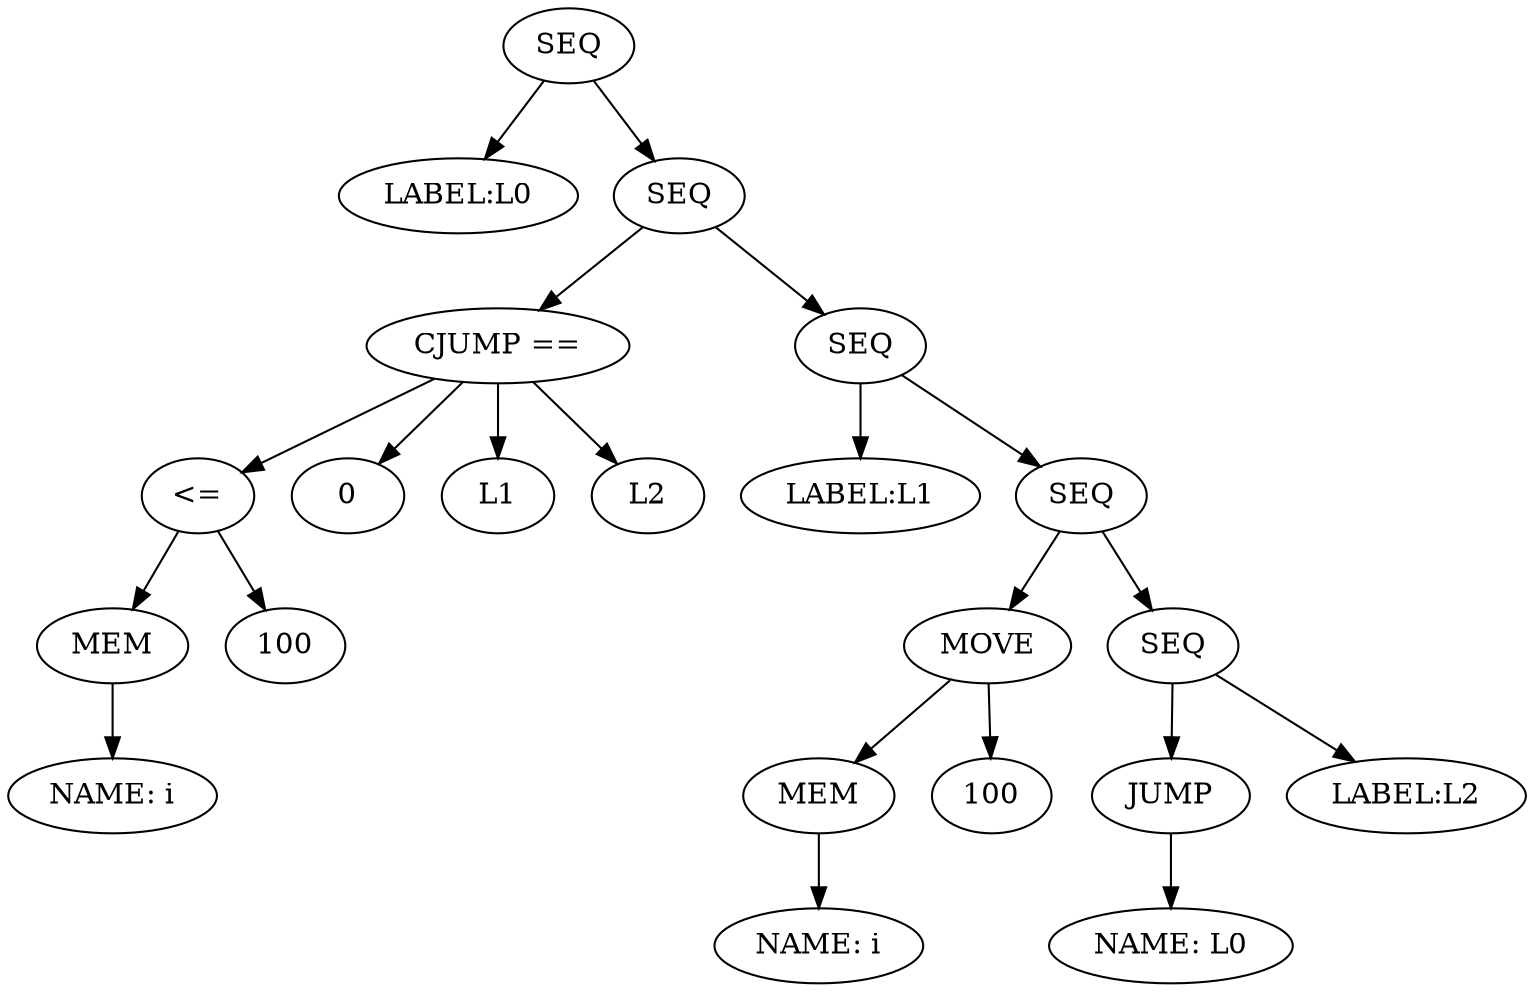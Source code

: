 digraph Stree {
Stm_10 [shape="ellipse", label="SEQ"];
Stm_1 [shape="ellipse", label="LABEL:L0"];
Stm_9 [shape="ellipse", label="SEQ"];
Stm_2 [shape="ellipse", label="CJUMP =="];
Exp_3 [shape="ellipse", label="<="];
Exp_1 [shape="ellipse", label="MEM"];
Exp_0 [shape="ellipse", label="NAME: i"];
Exp_1 -> Exp_0;
Exp_2 [shape="ellipse", label="100"];
Exp_3 -> Exp_1;
Exp_3 -> Exp_2;
Exp_7 [shape="ellipse", label="0"];
Stm_2 -> Exp_3;
Stm_2 -> Exp_7;
Stm_2 -> L1;
Stm_2 -> L2;
Stm_8 [shape="ellipse", label="SEQ"];
Stm_3 [shape="ellipse", label="LABEL:L1"];
Stm_7 [shape="ellipse", label="SEQ"];
Stm_0 [shape="ellipse", label="MOVE"];
Exp_5 [shape="ellipse", label="MEM"];
Exp_4 [shape="ellipse", label="NAME: i"];
Exp_5 -> Exp_4;
Exp_6 [shape="ellipse", label="100"];
Stm_0 -> Exp_5;
Stm_0 -> Exp_6;
Stm_6 [shape="ellipse", label="SEQ"];
Stm_4 [shape="ellipse", label="JUMP"];
Exp_8 [shape="ellipse", label="NAME: L0"];
Stm_4 -> Exp_8;
Stm_5 [shape="ellipse", label="LABEL:L2"];
Stm_6 -> Stm_4;
Stm_6 -> Stm_5;
Stm_7 -> Stm_0;
Stm_7 -> Stm_6;
Stm_8 -> Stm_3;
Stm_8 -> Stm_7;
Stm_9 -> Stm_2;
Stm_9 -> Stm_8;
Stm_10 -> Stm_1;
Stm_10 -> Stm_9;
}
